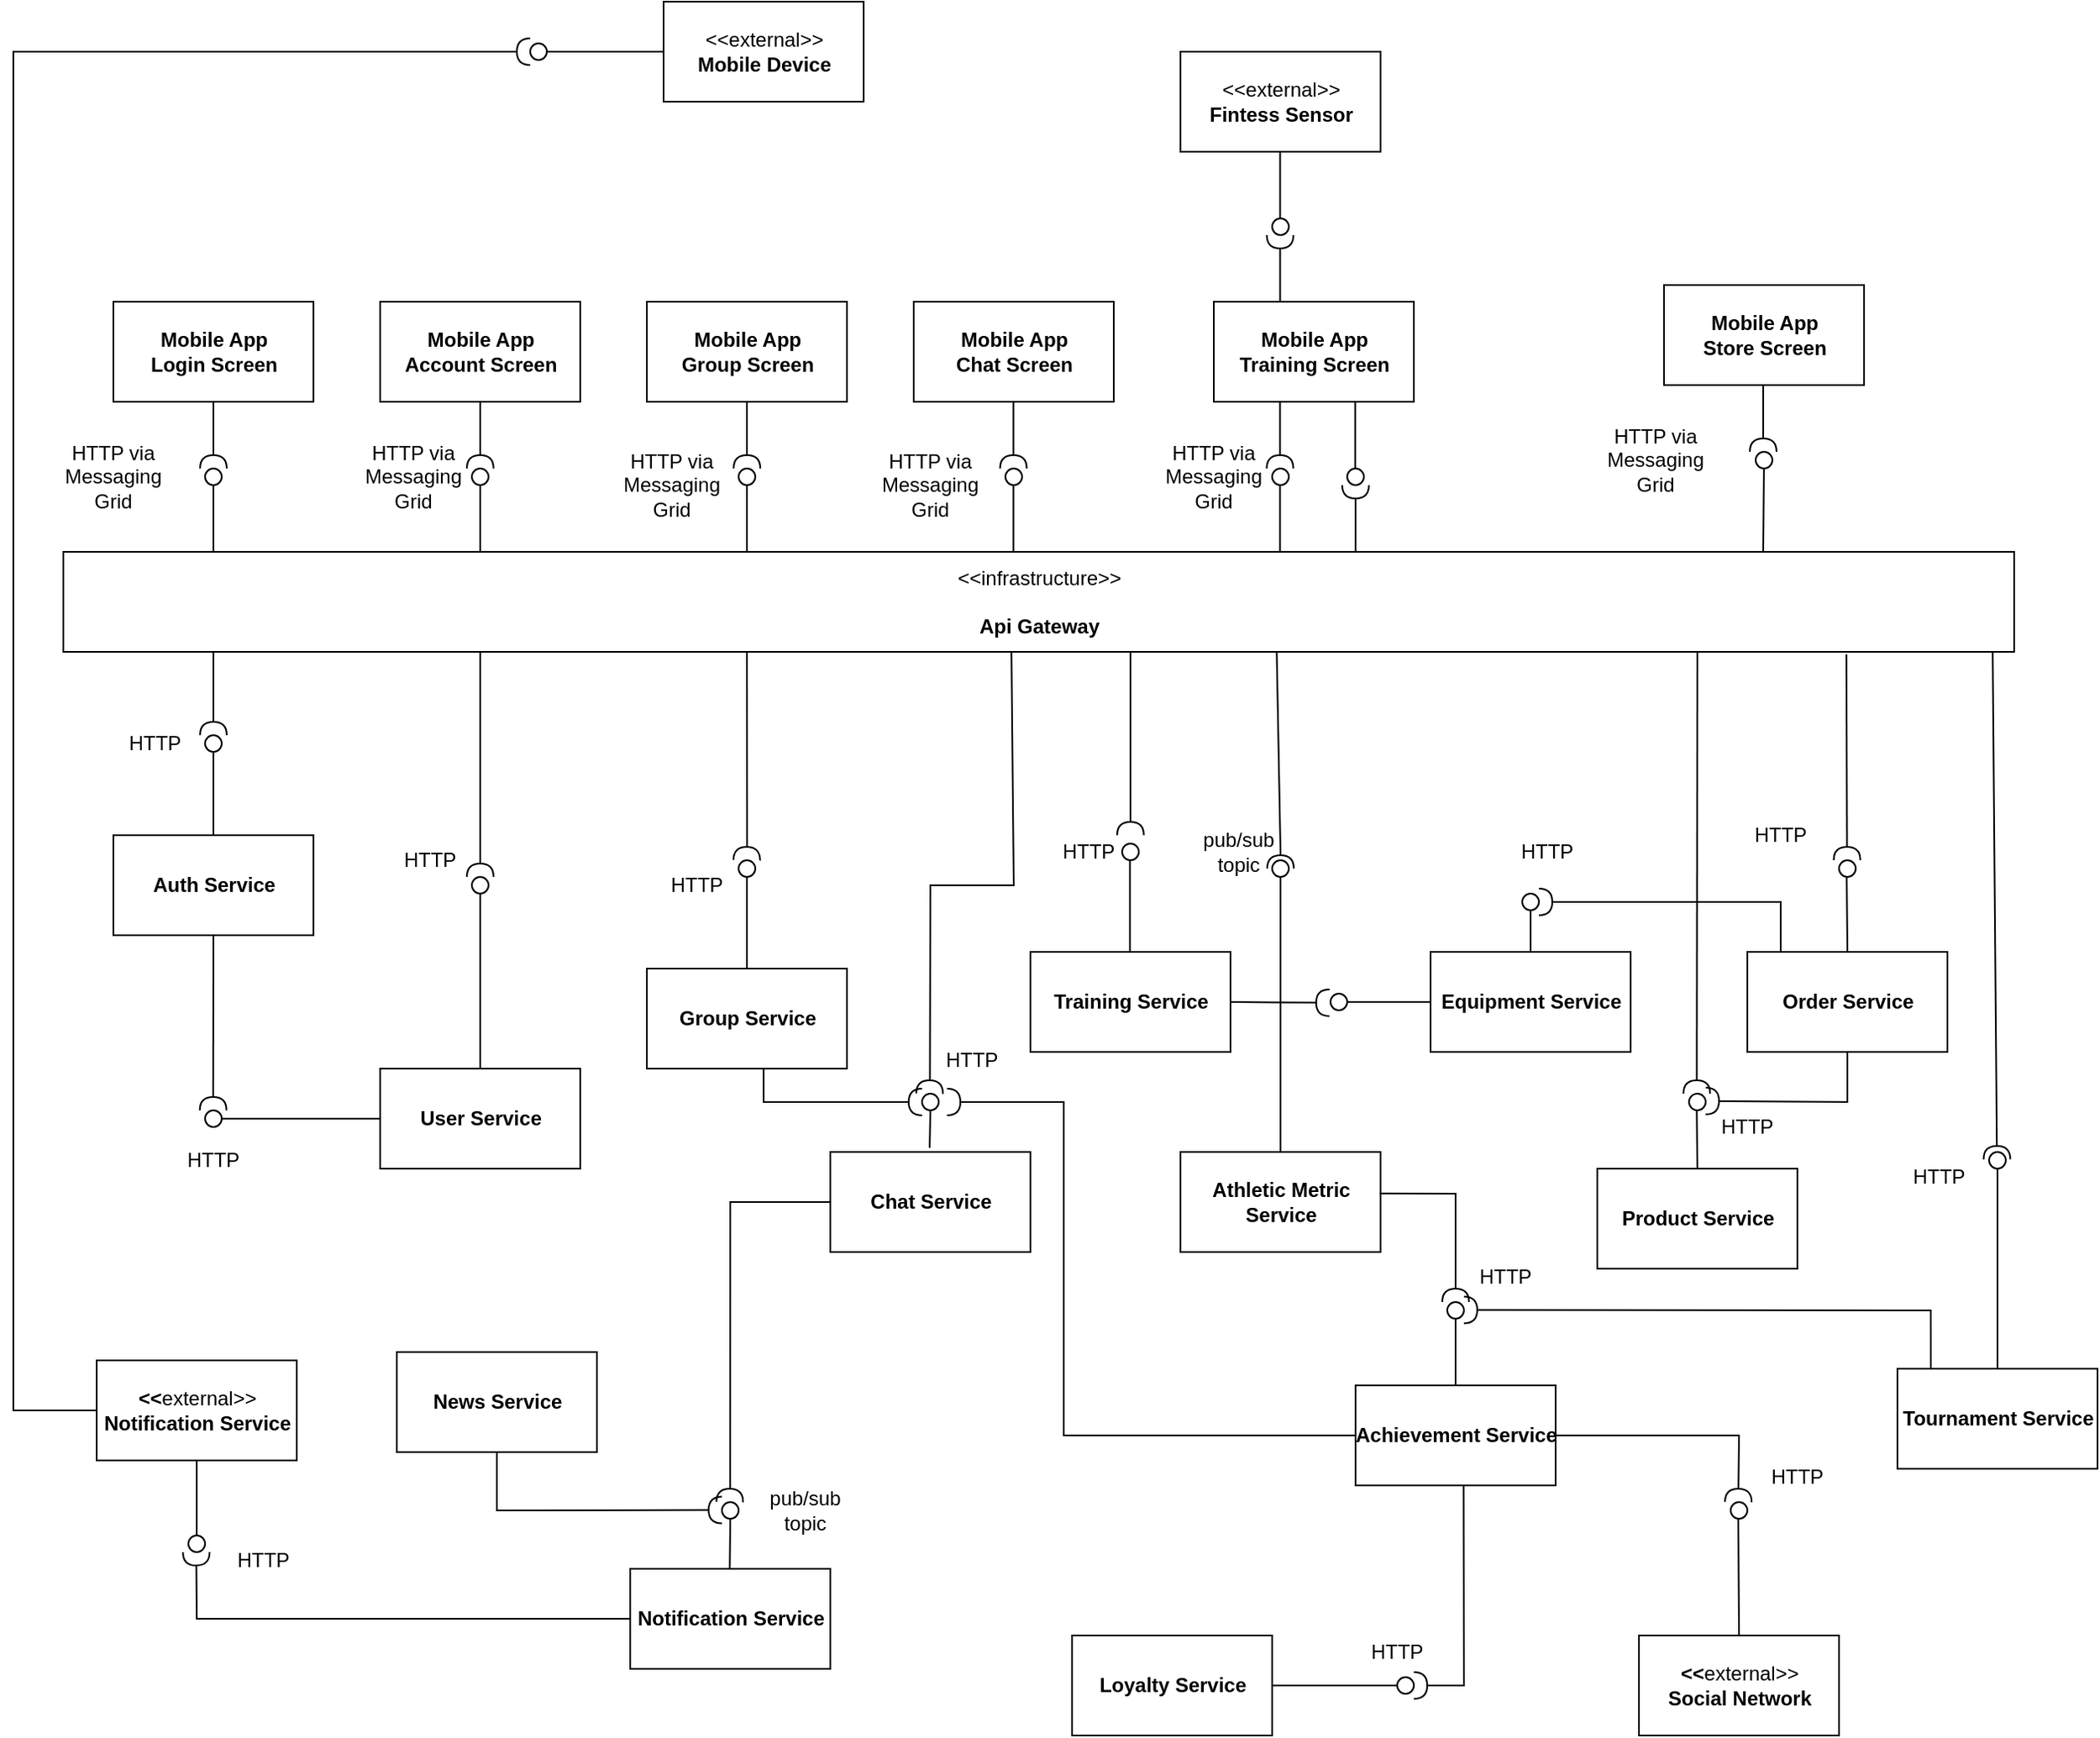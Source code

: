 <mxfile>
    <diagram id="Vc4hrVxda1witTbIOSDS" name="Page-1">
        <mxGraphModel dx="1500" dy="877" grid="1" gridSize="10" guides="1" tooltips="1" connect="1" arrows="1" fold="1" page="1" pageScale="1" pageWidth="1600" pageHeight="1200" math="0" shadow="0">
            <root>
                <mxCell id="0"/>
                <mxCell id="1" parent="0"/>
                <mxCell id="52" value="&lt;br&gt;&lt;b&gt;Mobile App&lt;br&gt;Login Screen&lt;br&gt;&lt;br&gt;&lt;/b&gt;" style="html=1;align=center;verticalAlign=middle;dashed=0;" parent="1" vertex="1">
                    <mxGeometry x="260" y="310" width="120" height="60" as="geometry"/>
                </mxCell>
                <mxCell id="53" value="&amp;lt;&amp;lt;infrastructure&amp;gt;&amp;gt;&lt;br&gt;&lt;br&gt;&lt;b&gt;Api Gateway&lt;/b&gt;" style="html=1;align=center;verticalAlign=middle;dashed=0;" parent="1" vertex="1">
                    <mxGeometry x="230" y="460" width="1170" height="60" as="geometry"/>
                </mxCell>
                <mxCell id="54" value="" style="rounded=0;orthogonalLoop=1;jettySize=auto;html=1;endArrow=none;endFill=0;sketch=0;sourcePerimeterSpacing=0;targetPerimeterSpacing=0;" parent="1" target="57" edge="1">
                    <mxGeometry relative="1" as="geometry">
                        <mxPoint x="320" y="460" as="sourcePoint"/>
                        <mxPoint x="350" y="410" as="targetPoint"/>
                    </mxGeometry>
                </mxCell>
                <mxCell id="55" value="" style="rounded=0;orthogonalLoop=1;jettySize=auto;html=1;endArrow=halfCircle;endFill=0;endSize=6;strokeWidth=1;sketch=0;exitX=0.5;exitY=1;exitDx=0;exitDy=0;" parent="1" source="52" target="57" edge="1">
                    <mxGeometry relative="1" as="geometry">
                        <mxPoint x="320" y="460" as="sourcePoint"/>
                        <mxPoint x="350" y="420" as="targetPoint"/>
                        <Array as="points"/>
                    </mxGeometry>
                </mxCell>
                <mxCell id="57" value="" style="ellipse;whiteSpace=wrap;html=1;align=center;aspect=fixed;resizable=0;points=[];outlineConnect=0;sketch=0;" parent="1" vertex="1">
                    <mxGeometry x="315" y="410" width="10" height="10" as="geometry"/>
                </mxCell>
                <mxCell id="59" value="&lt;b style=&quot;border-color: var(--border-color);&quot;&gt;Auth Service&lt;br style=&quot;border-color: var(--border-color);&quot;&gt;&lt;/b&gt;" style="html=1;align=center;verticalAlign=middle;dashed=0;" parent="1" vertex="1">
                    <mxGeometry x="260" y="630" width="120" height="60" as="geometry"/>
                </mxCell>
                <mxCell id="60" value="" style="ellipse;whiteSpace=wrap;html=1;align=center;aspect=fixed;resizable=0;points=[];outlineConnect=0;sketch=0;" parent="1" vertex="1">
                    <mxGeometry x="315" y="570" width="10" height="10" as="geometry"/>
                </mxCell>
                <mxCell id="61" value="" style="rounded=0;orthogonalLoop=1;jettySize=auto;html=1;endArrow=none;endFill=0;sketch=0;sourcePerimeterSpacing=0;targetPerimeterSpacing=0;exitX=0.5;exitY=0;exitDx=0;exitDy=0;" parent="1" source="59" target="60" edge="1">
                    <mxGeometry relative="1" as="geometry">
                        <mxPoint x="330" y="380.0" as="sourcePoint"/>
                        <mxPoint x="330" y="420" as="targetPoint"/>
                    </mxGeometry>
                </mxCell>
                <mxCell id="62" value="" style="rounded=0;orthogonalLoop=1;jettySize=auto;html=1;endArrow=halfCircle;endFill=0;endSize=6;strokeWidth=1;sketch=0;" parent="1" target="60" edge="1">
                    <mxGeometry relative="1" as="geometry">
                        <mxPoint x="320" y="520" as="sourcePoint"/>
                        <mxPoint x="320" y="590" as="targetPoint"/>
                        <Array as="points"/>
                    </mxGeometry>
                </mxCell>
                <mxCell id="64" value="&lt;b style=&quot;border-color: var(--border-color);&quot;&gt;User Service&lt;br style=&quot;border-color: var(--border-color);&quot;&gt;&lt;/b&gt;" style="html=1;align=center;verticalAlign=middle;dashed=0;" parent="1" vertex="1">
                    <mxGeometry x="420" y="770" width="120" height="60" as="geometry"/>
                </mxCell>
                <mxCell id="66" value="&lt;br&gt;&lt;b&gt;Mobile App&lt;br&gt;&lt;/b&gt;&lt;b style=&quot;border-color: var(--border-color);&quot;&gt;Account&lt;/b&gt;&lt;b&gt;&amp;nbsp;Screen&lt;br&gt;&lt;br&gt;&lt;/b&gt;" style="html=1;align=center;verticalAlign=middle;dashed=0;" parent="1" vertex="1">
                    <mxGeometry x="420" y="310" width="120" height="60" as="geometry"/>
                </mxCell>
                <mxCell id="67" value="" style="rounded=0;orthogonalLoop=1;jettySize=auto;html=1;endArrow=none;endFill=0;sketch=0;targetPerimeterSpacing=0;exitX=0.5;exitY=1;exitDx=0;exitDy=0;startArrow=none;" parent="1" source="68" edge="1">
                    <mxGeometry relative="1" as="geometry">
                        <mxPoint x="330" y="380.0" as="sourcePoint"/>
                        <mxPoint x="480" y="410" as="targetPoint"/>
                    </mxGeometry>
                </mxCell>
                <mxCell id="69" value="" style="rounded=0;orthogonalLoop=1;jettySize=auto;html=1;endArrow=none;endFill=0;sketch=0;sourcePerimeterSpacing=0;" parent="1" target="68" edge="1">
                    <mxGeometry relative="1" as="geometry">
                        <mxPoint x="480" y="460" as="sourcePoint"/>
                        <mxPoint x="480.0" y="410" as="targetPoint"/>
                    </mxGeometry>
                </mxCell>
                <mxCell id="68" value="" style="ellipse;whiteSpace=wrap;html=1;align=center;aspect=fixed;resizable=0;points=[];outlineConnect=0;sketch=0;" parent="1" vertex="1">
                    <mxGeometry x="475" y="410" width="10" height="10" as="geometry"/>
                </mxCell>
                <mxCell id="70" value="" style="rounded=0;orthogonalLoop=1;jettySize=auto;html=1;endArrow=halfCircle;endFill=0;endSize=6;strokeWidth=1;sketch=0;exitX=0.5;exitY=1;exitDx=0;exitDy=0;" parent="1" source="66" target="68" edge="1">
                    <mxGeometry relative="1" as="geometry">
                        <mxPoint x="480" y="460" as="sourcePoint"/>
                        <mxPoint x="330" y="430" as="targetPoint"/>
                        <Array as="points"/>
                    </mxGeometry>
                </mxCell>
                <mxCell id="76" value="" style="rounded=0;orthogonalLoop=1;jettySize=auto;html=1;endArrow=none;endFill=0;sketch=0;sourcePerimeterSpacing=0;targetPerimeterSpacing=0;exitX=0.5;exitY=0;exitDx=0;exitDy=0;" parent="1" source="64" target="77" edge="1">
                    <mxGeometry relative="1" as="geometry">
                        <mxPoint x="480" y="520" as="sourcePoint"/>
                        <mxPoint x="478" y="570" as="targetPoint"/>
                    </mxGeometry>
                </mxCell>
                <mxCell id="77" value="" style="ellipse;whiteSpace=wrap;html=1;align=center;aspect=fixed;resizable=0;points=[];outlineConnect=0;sketch=0;" parent="1" vertex="1">
                    <mxGeometry x="475" y="655" width="10" height="10" as="geometry"/>
                </mxCell>
                <mxCell id="78" value="" style="rounded=0;orthogonalLoop=1;jettySize=auto;html=1;endArrow=halfCircle;endFill=0;endSize=6;strokeWidth=1;sketch=0;" parent="1" target="77" edge="1">
                    <mxGeometry relative="1" as="geometry">
                        <mxPoint x="480" y="520" as="sourcePoint"/>
                        <mxPoint x="510" y="630" as="targetPoint"/>
                        <Array as="points">
                            <mxPoint x="480" y="520"/>
                        </Array>
                    </mxGeometry>
                </mxCell>
                <mxCell id="86" value="" style="rounded=0;orthogonalLoop=1;jettySize=auto;html=1;endArrow=none;endFill=0;sketch=0;sourcePerimeterSpacing=0;targetPerimeterSpacing=0;entryX=0;entryY=0.5;entryDx=0;entryDy=0;" parent="1" source="88" target="64" edge="1">
                    <mxGeometry relative="1" as="geometry">
                        <mxPoint x="330" y="532.28" as="sourcePoint"/>
                        <mxPoint x="300" y="800" as="targetPoint"/>
                        <Array as="points">
                            <mxPoint x="320" y="800"/>
                        </Array>
                    </mxGeometry>
                </mxCell>
                <mxCell id="88" value="" style="ellipse;whiteSpace=wrap;html=1;align=center;aspect=fixed;resizable=0;points=[];outlineConnect=0;sketch=0;" parent="1" vertex="1">
                    <mxGeometry x="315" y="795" width="10" height="10" as="geometry"/>
                </mxCell>
                <mxCell id="90" value="&lt;br&gt;&lt;b&gt;Mobile App&lt;br&gt;&lt;/b&gt;&lt;b style=&quot;border-color: var(--border-color);&quot;&gt;Group&lt;/b&gt;&lt;b&gt;&amp;nbsp;Screen&lt;br&gt;&lt;br&gt;&lt;/b&gt;" style="html=1;align=center;verticalAlign=middle;dashed=0;" parent="1" vertex="1">
                    <mxGeometry x="580" y="310" width="120" height="60" as="geometry"/>
                </mxCell>
                <mxCell id="91" value="" style="rounded=0;orthogonalLoop=1;jettySize=auto;html=1;endArrow=none;endFill=0;sketch=0;exitX=0.5;exitY=1;exitDx=0;exitDy=0;startArrow=none;" parent="1" source="92" edge="1">
                    <mxGeometry relative="1" as="geometry">
                        <mxPoint x="490" y="380" as="sourcePoint"/>
                        <mxPoint x="640" y="410" as="targetPoint"/>
                    </mxGeometry>
                </mxCell>
                <mxCell id="93" value="" style="rounded=0;orthogonalLoop=1;jettySize=auto;html=1;endArrow=none;endFill=0;sketch=0;sourcePerimeterSpacing=0;" parent="1" target="92" edge="1">
                    <mxGeometry relative="1" as="geometry">
                        <mxPoint x="640" y="460" as="sourcePoint"/>
                        <mxPoint x="640" y="410" as="targetPoint"/>
                    </mxGeometry>
                </mxCell>
                <mxCell id="92" value="" style="ellipse;whiteSpace=wrap;html=1;align=center;aspect=fixed;resizable=0;points=[];outlineConnect=0;sketch=0;" parent="1" vertex="1">
                    <mxGeometry x="635" y="410" width="10" height="10" as="geometry"/>
                </mxCell>
                <mxCell id="94" value="" style="rounded=0;orthogonalLoop=1;jettySize=auto;html=1;endArrow=halfCircle;endFill=0;endSize=6;strokeWidth=1;sketch=0;exitX=0.5;exitY=1;exitDx=0;exitDy=0;" parent="1" source="90" edge="1">
                    <mxGeometry relative="1" as="geometry">
                        <mxPoint x="639.71" y="460" as="sourcePoint"/>
                        <mxPoint x="640" y="410" as="targetPoint"/>
                        <Array as="points">
                            <mxPoint x="640" y="410"/>
                        </Array>
                    </mxGeometry>
                </mxCell>
                <mxCell id="96" value="&lt;b&gt;Group Service&lt;br&gt;&lt;/b&gt;" style="html=1;align=center;verticalAlign=middle;dashed=0;" parent="1" vertex="1">
                    <mxGeometry x="580" y="710" width="120" height="60" as="geometry"/>
                </mxCell>
                <mxCell id="97" value="" style="rounded=0;orthogonalLoop=1;jettySize=auto;html=1;endArrow=none;endFill=0;sketch=0;startArrow=none;entryX=0.5;entryY=0;entryDx=0;entryDy=0;" parent="1" source="98" target="96" edge="1">
                    <mxGeometry relative="1" as="geometry">
                        <mxPoint x="760" y="570" as="sourcePoint"/>
                        <mxPoint x="760" y="680" as="targetPoint"/>
                    </mxGeometry>
                </mxCell>
                <mxCell id="99" value="" style="rounded=0;orthogonalLoop=1;jettySize=auto;html=1;endArrow=halfCircle;endFill=0;endSize=6;strokeWidth=1;sketch=0;" parent="1" edge="1">
                    <mxGeometry relative="1" as="geometry">
                        <mxPoint x="640" y="520" as="sourcePoint"/>
                        <mxPoint x="639.86" y="645" as="targetPoint"/>
                        <Array as="points">
                            <mxPoint x="640.1" y="635"/>
                        </Array>
                    </mxGeometry>
                </mxCell>
                <mxCell id="107" value="" style="rounded=0;orthogonalLoop=1;jettySize=auto;html=1;endArrow=halfCircle;endFill=0;endSize=6;strokeWidth=1;sketch=0;exitX=0.5;exitY=1;exitDx=0;exitDy=0;" parent="1" source="59" edge="1">
                    <mxGeometry relative="1" as="geometry">
                        <mxPoint x="319.92" y="746.98" as="sourcePoint"/>
                        <mxPoint x="319.83" y="795" as="targetPoint"/>
                        <Array as="points"/>
                    </mxGeometry>
                </mxCell>
                <mxCell id="108" value="&lt;br&gt;&lt;b&gt;Mobile App&lt;br&gt;&lt;/b&gt;&lt;b style=&quot;border-color: var(--border-color);&quot;&gt;Chat&lt;/b&gt;&lt;b&gt;&amp;nbsp;Screen&lt;br&gt;&lt;br&gt;&lt;/b&gt;" style="html=1;align=center;verticalAlign=middle;dashed=0;" parent="1" vertex="1">
                    <mxGeometry x="740" y="310" width="120" height="60" as="geometry"/>
                </mxCell>
                <mxCell id="109" value="&lt;b&gt;Chat Service&lt;br&gt;&lt;/b&gt;" style="html=1;align=center;verticalAlign=middle;dashed=0;" parent="1" vertex="1">
                    <mxGeometry x="690" y="820" width="120" height="60" as="geometry"/>
                </mxCell>
                <mxCell id="110" value="&lt;br&gt;&lt;b&gt;Mobile App&lt;br&gt;&lt;/b&gt;&lt;b&gt;Training Screen&lt;br&gt;&lt;br&gt;&lt;/b&gt;" style="html=1;align=center;verticalAlign=middle;dashed=0;" parent="1" vertex="1">
                    <mxGeometry x="920" y="310" width="120" height="60" as="geometry"/>
                </mxCell>
                <mxCell id="111" value="&lt;b&gt;Training Service&lt;br&gt;&lt;/b&gt;" style="html=1;align=center;verticalAlign=middle;dashed=0;" parent="1" vertex="1">
                    <mxGeometry x="810" y="700" width="120" height="60" as="geometry"/>
                </mxCell>
                <mxCell id="112" value="&amp;lt;&amp;lt;external&amp;gt;&amp;gt;&lt;br&gt;&lt;b&gt;Fintess Sensor&lt;/b&gt;" style="html=1;align=center;verticalAlign=middle;dashed=0;" parent="1" vertex="1">
                    <mxGeometry x="900" y="160" width="120" height="60" as="geometry"/>
                </mxCell>
                <mxCell id="114" value="" style="rounded=0;orthogonalLoop=1;jettySize=auto;html=1;endArrow=halfCircle;endFill=0;endSize=6;strokeWidth=1;sketch=0;" parent="1" edge="1">
                    <mxGeometry relative="1" as="geometry">
                        <mxPoint x="959.76" y="310" as="sourcePoint"/>
                        <mxPoint x="959.76" y="270" as="targetPoint"/>
                        <Array as="points"/>
                    </mxGeometry>
                </mxCell>
                <mxCell id="115" value="" style="ellipse;whiteSpace=wrap;html=1;align=center;aspect=fixed;resizable=0;points=[];outlineConnect=0;sketch=0;" parent="1" vertex="1">
                    <mxGeometry x="955" y="260" width="10" height="10" as="geometry"/>
                </mxCell>
                <mxCell id="116" value="" style="rounded=0;orthogonalLoop=1;jettySize=auto;html=1;endArrow=none;endFill=0;sketch=0;sourcePerimeterSpacing=0;" parent="1" edge="1">
                    <mxGeometry relative="1" as="geometry">
                        <mxPoint x="959.76" y="260" as="sourcePoint"/>
                        <mxPoint x="959.76" y="220" as="targetPoint"/>
                    </mxGeometry>
                </mxCell>
                <mxCell id="118" value="&lt;b&gt;Athletic Metric &lt;br&gt;Service&lt;br&gt;&lt;/b&gt;" style="html=1;align=center;verticalAlign=middle;dashed=0;" parent="1" vertex="1">
                    <mxGeometry x="900" y="820" width="120" height="60" as="geometry"/>
                </mxCell>
                <mxCell id="120" value="" style="ellipse;whiteSpace=wrap;html=1;align=center;aspect=fixed;resizable=0;points=[];outlineConnect=0;sketch=0;" parent="1" vertex="1">
                    <mxGeometry x="795" y="410" width="10" height="10" as="geometry"/>
                </mxCell>
                <mxCell id="122" value="" style="rounded=0;orthogonalLoop=1;jettySize=auto;html=1;endArrow=none;endFill=0;sketch=0;sourcePerimeterSpacing=0;" parent="1" edge="1">
                    <mxGeometry relative="1" as="geometry">
                        <mxPoint x="799.8" y="460" as="sourcePoint"/>
                        <mxPoint x="799.8" y="420" as="targetPoint"/>
                    </mxGeometry>
                </mxCell>
                <mxCell id="124" value="" style="rounded=0;orthogonalLoop=1;jettySize=auto;html=1;endArrow=halfCircle;endFill=0;endSize=6;strokeWidth=1;sketch=0;exitX=0.5;exitY=1;exitDx=0;exitDy=0;" parent="1" edge="1">
                    <mxGeometry relative="1" as="geometry">
                        <mxPoint x="799.8" y="370" as="sourcePoint"/>
                        <mxPoint x="799.8" y="410" as="targetPoint"/>
                        <Array as="points">
                            <mxPoint x="799.8" y="410"/>
                        </Array>
                    </mxGeometry>
                </mxCell>
                <mxCell id="125" value="" style="rounded=0;orthogonalLoop=1;jettySize=auto;html=1;endArrow=none;endFill=0;sketch=0;sourcePerimeterSpacing=0;" parent="1" target="98" edge="1">
                    <mxGeometry relative="1" as="geometry">
                        <mxPoint x="640" y="650" as="sourcePoint"/>
                        <mxPoint x="760" y="680" as="targetPoint"/>
                    </mxGeometry>
                </mxCell>
                <mxCell id="98" value="" style="ellipse;whiteSpace=wrap;html=1;align=center;aspect=fixed;resizable=0;points=[];outlineConnect=0;sketch=0;" parent="1" vertex="1">
                    <mxGeometry x="635" y="645" width="10" height="10" as="geometry"/>
                </mxCell>
                <mxCell id="126" value="" style="rounded=0;orthogonalLoop=1;jettySize=auto;html=1;endArrow=halfCircle;endFill=0;endSize=6;strokeWidth=1;sketch=0;exitX=0.5;exitY=1;exitDx=0;exitDy=0;" parent="1" edge="1">
                    <mxGeometry relative="1" as="geometry">
                        <mxPoint x="959.71" y="370" as="sourcePoint"/>
                        <mxPoint x="959.71" y="410" as="targetPoint"/>
                        <Array as="points">
                            <mxPoint x="959.71" y="410"/>
                        </Array>
                    </mxGeometry>
                </mxCell>
                <mxCell id="127" value="" style="ellipse;whiteSpace=wrap;html=1;align=center;aspect=fixed;resizable=0;points=[];outlineConnect=0;sketch=0;" parent="1" vertex="1">
                    <mxGeometry x="955" y="410" width="10" height="10" as="geometry"/>
                </mxCell>
                <mxCell id="128" value="" style="rounded=0;orthogonalLoop=1;jettySize=auto;html=1;endArrow=none;endFill=0;sketch=0;sourcePerimeterSpacing=0;" parent="1" edge="1">
                    <mxGeometry relative="1" as="geometry">
                        <mxPoint x="959.71" y="460" as="sourcePoint"/>
                        <mxPoint x="959.71" y="420" as="targetPoint"/>
                    </mxGeometry>
                </mxCell>
                <mxCell id="129" value="" style="ellipse;whiteSpace=wrap;html=1;align=center;aspect=fixed;resizable=0;points=[];outlineConnect=0;sketch=0;" parent="1" vertex="1">
                    <mxGeometry x="865" y="635" width="10" height="10" as="geometry"/>
                </mxCell>
                <mxCell id="130" value="" style="rounded=0;orthogonalLoop=1;jettySize=auto;html=1;endArrow=none;endFill=0;sketch=0;startArrow=none;entryX=0.5;entryY=0;entryDx=0;entryDy=0;" parent="1" edge="1">
                    <mxGeometry relative="1" as="geometry">
                        <mxPoint x="869.71" y="645" as="sourcePoint"/>
                        <mxPoint x="869.71" y="700" as="targetPoint"/>
                    </mxGeometry>
                </mxCell>
                <mxCell id="133" value="" style="rounded=0;orthogonalLoop=1;jettySize=auto;html=1;endArrow=halfCircle;endFill=0;endSize=6;strokeWidth=1;sketch=0;" parent="1" edge="1">
                    <mxGeometry relative="1" as="geometry">
                        <mxPoint x="870" y="520" as="sourcePoint"/>
                        <mxPoint x="870" y="630" as="targetPoint"/>
                        <Array as="points">
                            <mxPoint x="870" y="570"/>
                        </Array>
                    </mxGeometry>
                </mxCell>
                <mxCell id="134" value="pub/sub topic" style="text;html=1;strokeColor=none;fillColor=none;align=center;verticalAlign=middle;whiteSpace=wrap;rounded=0;strokeWidth=10;" parent="1" vertex="1">
                    <mxGeometry x="905" y="625" width="60" height="30" as="geometry"/>
                </mxCell>
                <mxCell id="135" value="" style="rounded=0;orthogonalLoop=1;jettySize=auto;html=1;endArrow=halfCircle;endFill=0;endSize=6;strokeWidth=1;sketch=0;exitX=0.622;exitY=1.008;exitDx=0;exitDy=0;exitPerimeter=0;" parent="1" source="53" edge="1">
                    <mxGeometry relative="1" as="geometry">
                        <mxPoint x="969.71" y="520.0" as="sourcePoint"/>
                        <mxPoint x="960" y="650" as="targetPoint"/>
                        <Array as="points">
                            <mxPoint x="960" y="640"/>
                        </Array>
                    </mxGeometry>
                </mxCell>
                <mxCell id="138" value="" style="ellipse;whiteSpace=wrap;html=1;align=center;aspect=fixed;resizable=0;points=[];outlineConnect=0;sketch=0;" parent="1" vertex="1">
                    <mxGeometry x="955" y="645" width="10" height="10" as="geometry"/>
                </mxCell>
                <mxCell id="139" value="" style="rounded=0;orthogonalLoop=1;jettySize=auto;html=1;endArrow=none;endFill=0;sketch=0;startArrow=none;entryX=0.5;entryY=0;entryDx=0;entryDy=0;" parent="1" source="138" target="118" edge="1">
                    <mxGeometry relative="1" as="geometry">
                        <mxPoint x="969.71" y="655" as="sourcePoint"/>
                        <mxPoint x="969.71" y="710" as="targetPoint"/>
                    </mxGeometry>
                </mxCell>
                <mxCell id="140" value="&lt;b&gt;Achievement Service&lt;br&gt;&lt;/b&gt;" style="html=1;align=center;verticalAlign=middle;dashed=0;" parent="1" vertex="1">
                    <mxGeometry x="1005" y="960" width="120" height="60" as="geometry"/>
                </mxCell>
                <mxCell id="143" value="" style="ellipse;whiteSpace=wrap;html=1;align=center;aspect=fixed;resizable=0;points=[];outlineConnect=0;sketch=0;" parent="1" vertex="1">
                    <mxGeometry x="1060" y="910" width="10" height="10" as="geometry"/>
                </mxCell>
                <mxCell id="144" value="" style="ellipse;whiteSpace=wrap;html=1;align=center;aspect=fixed;resizable=0;points=[];outlineConnect=0;sketch=0;" parent="1" vertex="1">
                    <mxGeometry x="1000" y="410" width="10" height="10" as="geometry"/>
                </mxCell>
                <mxCell id="145" value="" style="rounded=0;orthogonalLoop=1;jettySize=auto;html=1;endArrow=none;endFill=0;sketch=0;sourcePerimeterSpacing=0;" parent="1" edge="1">
                    <mxGeometry relative="1" as="geometry">
                        <mxPoint x="1004.8" y="410" as="sourcePoint"/>
                        <mxPoint x="1004.8" y="370" as="targetPoint"/>
                    </mxGeometry>
                </mxCell>
                <mxCell id="146" value="" style="rounded=0;orthogonalLoop=1;jettySize=auto;html=1;endArrow=halfCircle;endFill=0;endSize=6;strokeWidth=1;sketch=0;" parent="1" edge="1">
                    <mxGeometry relative="1" as="geometry">
                        <mxPoint x="1005" y="460" as="sourcePoint"/>
                        <mxPoint x="1005" y="420" as="targetPoint"/>
                        <Array as="points">
                            <mxPoint x="1005.0" y="420"/>
                        </Array>
                    </mxGeometry>
                </mxCell>
                <mxCell id="148" value="&amp;lt;&amp;lt;external&amp;gt;&amp;gt;&lt;br&gt;&lt;b&gt;Mobile Device&lt;/b&gt;" style="html=1;align=center;verticalAlign=middle;dashed=0;" parent="1" vertex="1">
                    <mxGeometry x="590" y="130" width="120" height="60" as="geometry"/>
                </mxCell>
                <mxCell id="149" value="&lt;b&gt;Notification Service&lt;br&gt;&lt;/b&gt;" style="html=1;align=center;verticalAlign=middle;dashed=0;" parent="1" vertex="1">
                    <mxGeometry x="570" y="1070" width="120" height="60" as="geometry"/>
                </mxCell>
                <mxCell id="150" value="&lt;b&gt;&amp;lt;&amp;lt;&lt;/b&gt;external&amp;gt;&amp;gt;&lt;b&gt;&lt;br&gt;Notification Service&lt;br&gt;&lt;/b&gt;" style="html=1;align=center;verticalAlign=middle;dashed=0;" parent="1" vertex="1">
                    <mxGeometry x="250" y="945" width="120" height="60" as="geometry"/>
                </mxCell>
                <mxCell id="152" value="" style="rounded=0;orthogonalLoop=1;jettySize=auto;html=1;endArrow=none;endFill=0;sketch=0;startArrow=none;" parent="1" source="140" edge="1">
                    <mxGeometry relative="1" as="geometry">
                        <mxPoint x="1035" y="944" as="sourcePoint"/>
                        <mxPoint x="1065" y="920" as="targetPoint"/>
                        <Array as="points">
                            <mxPoint x="1065" y="940"/>
                        </Array>
                    </mxGeometry>
                </mxCell>
                <mxCell id="153" value="" style="rounded=0;orthogonalLoop=1;jettySize=auto;html=1;endArrow=halfCircle;endFill=0;endSize=6;strokeWidth=1;sketch=0;exitX=0.995;exitY=0.414;exitDx=0;exitDy=0;exitPerimeter=0;" parent="1" source="118" target="143" edge="1">
                    <mxGeometry relative="1" as="geometry">
                        <mxPoint x="1089.73" y="775.18" as="sourcePoint"/>
                        <mxPoint x="1060" y="900" as="targetPoint"/>
                        <Array as="points">
                            <mxPoint x="1065" y="845"/>
                        </Array>
                    </mxGeometry>
                </mxCell>
                <mxCell id="154" value="" style="ellipse;whiteSpace=wrap;html=1;align=center;aspect=fixed;resizable=0;points=[];outlineConnect=0;sketch=0;" parent="1" vertex="1">
                    <mxGeometry x="625" y="1030" width="10" height="10" as="geometry"/>
                </mxCell>
                <mxCell id="155" value="" style="rounded=0;orthogonalLoop=1;jettySize=auto;html=1;endArrow=none;endFill=0;sketch=0;startArrow=none;" parent="1" target="154" edge="1">
                    <mxGeometry relative="1" as="geometry">
                        <mxPoint x="629.68" y="1070" as="sourcePoint"/>
                        <mxPoint x="629.68" y="1030" as="targetPoint"/>
                    </mxGeometry>
                </mxCell>
                <mxCell id="156" value="" style="rounded=0;orthogonalLoop=1;jettySize=auto;html=1;endArrow=halfCircle;endFill=0;endSize=6;strokeWidth=1;sketch=0;exitX=0;exitY=0.5;exitDx=0;exitDy=0;" parent="1" source="140" edge="1">
                    <mxGeometry relative="1" as="geometry">
                        <mxPoint x="795" y="1034.57" as="sourcePoint"/>
                        <mxPoint x="760" y="790" as="targetPoint"/>
                        <Array as="points">
                            <mxPoint x="830" y="990"/>
                            <mxPoint x="830" y="790"/>
                        </Array>
                    </mxGeometry>
                </mxCell>
                <mxCell id="157" value="" style="rounded=0;orthogonalLoop=1;jettySize=auto;html=1;endArrow=halfCircle;endFill=0;endSize=6;strokeWidth=1;sketch=0;exitX=0;exitY=0.5;exitDx=0;exitDy=0;" parent="1" source="109" edge="1">
                    <mxGeometry relative="1" as="geometry">
                        <mxPoint x="629.66" y="905.18" as="sourcePoint"/>
                        <mxPoint x="629.66" y="1030" as="targetPoint"/>
                        <Array as="points">
                            <mxPoint x="630" y="850"/>
                            <mxPoint x="629.9" y="1020"/>
                        </Array>
                    </mxGeometry>
                </mxCell>
                <mxCell id="159" value="" style="ellipse;whiteSpace=wrap;html=1;align=center;aspect=fixed;resizable=0;points=[];outlineConnect=0;sketch=0;" parent="1" vertex="1">
                    <mxGeometry x="305" y="1050" width="10" height="10" as="geometry"/>
                </mxCell>
                <mxCell id="160" value="" style="rounded=0;orthogonalLoop=1;jettySize=auto;html=1;endArrow=none;endFill=0;sketch=0;sourcePerimeterSpacing=0;targetPerimeterSpacing=0;entryX=0.5;entryY=1;entryDx=0;entryDy=0;" parent="1" target="150" edge="1">
                    <mxGeometry relative="1" as="geometry">
                        <mxPoint x="310" y="1050" as="sourcePoint"/>
                        <mxPoint x="410" y="1050" as="targetPoint"/>
                        <Array as="points">
                            <mxPoint x="310" y="1050"/>
                        </Array>
                    </mxGeometry>
                </mxCell>
                <mxCell id="161" value="" style="rounded=0;orthogonalLoop=1;jettySize=auto;html=1;endArrow=halfCircle;endFill=0;endSize=6;strokeWidth=1;sketch=0;exitX=0;exitY=0.5;exitDx=0;exitDy=0;" parent="1" source="149" edge="1">
                    <mxGeometry relative="1" as="geometry">
                        <mxPoint x="310" y="1103" as="sourcePoint"/>
                        <mxPoint x="309.71" y="1060" as="targetPoint"/>
                        <Array as="points">
                            <mxPoint x="310" y="1100"/>
                        </Array>
                    </mxGeometry>
                </mxCell>
                <mxCell id="163" value="" style="ellipse;whiteSpace=wrap;html=1;align=center;aspect=fixed;resizable=0;points=[];outlineConnect=0;sketch=0;" parent="1" vertex="1">
                    <mxGeometry x="510" y="155" width="10" height="10" as="geometry"/>
                </mxCell>
                <mxCell id="164" value="" style="rounded=0;orthogonalLoop=1;jettySize=auto;html=1;endArrow=none;endFill=0;sketch=0;sourcePerimeterSpacing=0;exitX=0;exitY=0.5;exitDx=0;exitDy=0;" parent="1" source="148" target="163" edge="1">
                    <mxGeometry relative="1" as="geometry">
                        <mxPoint x="520" y="195" as="sourcePoint"/>
                        <mxPoint x="520" y="155" as="targetPoint"/>
                    </mxGeometry>
                </mxCell>
                <mxCell id="165" value="" style="rounded=0;orthogonalLoop=1;jettySize=auto;html=1;endArrow=halfCircle;endFill=0;endSize=6;strokeWidth=1;sketch=0;exitX=0;exitY=0.5;exitDx=0;exitDy=0;" parent="1" source="150" target="163" edge="1">
                    <mxGeometry relative="1" as="geometry">
                        <mxPoint x="200" y="980" as="sourcePoint"/>
                        <mxPoint x="450" y="155" as="targetPoint"/>
                        <Array as="points">
                            <mxPoint x="200" y="975"/>
                            <mxPoint x="200" y="160"/>
                        </Array>
                    </mxGeometry>
                </mxCell>
                <mxCell id="170" value="&lt;b&gt;Loyalty Service&lt;br&gt;&lt;/b&gt;" style="html=1;align=center;verticalAlign=middle;dashed=0;" parent="1" vertex="1">
                    <mxGeometry x="835" y="1110" width="120" height="60" as="geometry"/>
                </mxCell>
                <mxCell id="171" value="" style="rounded=0;orthogonalLoop=1;jettySize=auto;html=1;endArrow=halfCircle;endFill=0;endSize=6;strokeWidth=1;sketch=0;exitX=0.54;exitY=1.006;exitDx=0;exitDy=0;exitPerimeter=0;" parent="1" source="140" edge="1">
                    <mxGeometry relative="1" as="geometry">
                        <mxPoint x="1139.4" y="1065" as="sourcePoint"/>
                        <mxPoint x="1040" y="1140" as="targetPoint"/>
                        <Array as="points">
                            <mxPoint x="1070" y="1140"/>
                        </Array>
                    </mxGeometry>
                </mxCell>
                <mxCell id="172" value="" style="rounded=0;orthogonalLoop=1;jettySize=auto;html=1;endArrow=none;endFill=0;sketch=0;startArrow=none;exitX=1;exitY=0.5;exitDx=0;exitDy=0;" parent="1" source="170" edge="1">
                    <mxGeometry relative="1" as="geometry">
                        <mxPoint x="1040" y="1210" as="sourcePoint"/>
                        <mxPoint x="1030" y="1140" as="targetPoint"/>
                    </mxGeometry>
                </mxCell>
                <mxCell id="173" value="" style="ellipse;whiteSpace=wrap;html=1;align=center;aspect=fixed;resizable=0;points=[];outlineConnect=0;sketch=0;" parent="1" vertex="1">
                    <mxGeometry x="1030" y="1135" width="10" height="10" as="geometry"/>
                </mxCell>
                <mxCell id="175" value="&lt;b&gt;Equipment Service&lt;br&gt;&lt;/b&gt;" style="html=1;align=center;verticalAlign=middle;dashed=0;" parent="1" vertex="1">
                    <mxGeometry x="1050" y="700" width="120" height="60" as="geometry"/>
                </mxCell>
                <mxCell id="176" value="" style="ellipse;whiteSpace=wrap;html=1;align=center;aspect=fixed;resizable=0;points=[];outlineConnect=0;sketch=0;" parent="1" vertex="1">
                    <mxGeometry x="990" y="725" width="10" height="10" as="geometry"/>
                </mxCell>
                <mxCell id="177" value="" style="rounded=0;orthogonalLoop=1;jettySize=auto;html=1;endArrow=none;endFill=0;sketch=0;startArrow=none;" parent="1" source="176" target="175" edge="1">
                    <mxGeometry relative="1" as="geometry">
                        <mxPoint x="879.71" y="655" as="sourcePoint"/>
                        <mxPoint x="879.71" y="710" as="targetPoint"/>
                    </mxGeometry>
                </mxCell>
                <mxCell id="178" value="" style="rounded=0;orthogonalLoop=1;jettySize=auto;html=1;endArrow=halfCircle;endFill=0;endSize=6;strokeWidth=1;sketch=0;exitX=1;exitY=0.5;exitDx=0;exitDy=0;" parent="1" source="111" edge="1">
                    <mxGeometry relative="1" as="geometry">
                        <mxPoint x="989.56" y="770" as="sourcePoint"/>
                        <mxPoint x="989.39" y="730.48" as="targetPoint"/>
                        <Array as="points">
                            <mxPoint x="989.39" y="730.48"/>
                        </Array>
                    </mxGeometry>
                </mxCell>
                <mxCell id="179" value="&lt;b&gt;Product Service&lt;br&gt;&lt;/b&gt;" style="html=1;align=center;verticalAlign=middle;dashed=0;" parent="1" vertex="1">
                    <mxGeometry x="1150" y="830" width="120" height="60" as="geometry"/>
                </mxCell>
                <mxCell id="180" value="&lt;br&gt;&lt;b&gt;Mobile App&lt;br&gt;&lt;/b&gt;&lt;b&gt;Store Screen&lt;br&gt;&lt;br&gt;&lt;/b&gt;" style="html=1;align=center;verticalAlign=middle;dashed=0;" parent="1" vertex="1">
                    <mxGeometry x="1190" y="300" width="120" height="60" as="geometry"/>
                </mxCell>
                <mxCell id="181" value="&lt;b&gt;Order Service&lt;br&gt;&lt;/b&gt;" style="html=1;align=center;verticalAlign=middle;dashed=0;" parent="1" vertex="1">
                    <mxGeometry x="1240" y="700" width="120" height="60" as="geometry"/>
                </mxCell>
                <mxCell id="183" value="" style="ellipse;whiteSpace=wrap;html=1;align=center;aspect=fixed;resizable=0;points=[];outlineConnect=0;sketch=0;" parent="1" vertex="1">
                    <mxGeometry x="1245" y="400" width="10" height="10" as="geometry"/>
                </mxCell>
                <mxCell id="185" value="" style="rounded=0;orthogonalLoop=1;jettySize=auto;html=1;endArrow=none;endFill=0;sketch=0;sourcePerimeterSpacing=0;" parent="1" edge="1" target="183">
                    <mxGeometry relative="1" as="geometry">
                        <mxPoint x="1249.5" y="460" as="sourcePoint"/>
                        <mxPoint x="1249.5" y="420" as="targetPoint"/>
                    </mxGeometry>
                </mxCell>
                <mxCell id="187" value="" style="rounded=0;orthogonalLoop=1;jettySize=auto;html=1;endArrow=halfCircle;endFill=0;endSize=6;strokeWidth=1;sketch=0;exitX=0.5;exitY=1;exitDx=0;exitDy=0;" parent="1" edge="1">
                    <mxGeometry relative="1" as="geometry">
                        <mxPoint x="1249.5" y="360" as="sourcePoint"/>
                        <mxPoint x="1249.5" y="400" as="targetPoint"/>
                        <Array as="points">
                            <mxPoint x="1249.5" y="400"/>
                        </Array>
                    </mxGeometry>
                </mxCell>
                <mxCell id="188" value="" style="ellipse;whiteSpace=wrap;html=1;align=center;aspect=fixed;resizable=0;points=[];outlineConnect=0;sketch=0;" vertex="1" parent="1">
                    <mxGeometry x="1295" y="645" width="10" height="10" as="geometry"/>
                </mxCell>
                <mxCell id="189" value="" style="rounded=0;orthogonalLoop=1;jettySize=auto;html=1;endArrow=none;endFill=0;sketch=0;sourcePerimeterSpacing=0;exitX=0.5;exitY=0;exitDx=0;exitDy=0;" edge="1" parent="1" source="181">
                    <mxGeometry relative="1" as="geometry">
                        <mxPoint x="1299.58" y="695" as="sourcePoint"/>
                        <mxPoint x="1299.58" y="655" as="targetPoint"/>
                    </mxGeometry>
                </mxCell>
                <mxCell id="191" value="" style="rounded=0;orthogonalLoop=1;jettySize=auto;html=1;endArrow=halfCircle;endFill=0;endSize=6;strokeWidth=1;sketch=0;exitX=0.914;exitY=1.025;exitDx=0;exitDy=0;exitPerimeter=0;" edge="1" parent="1" source="53">
                    <mxGeometry relative="1" as="geometry">
                        <mxPoint x="1299.8" y="605" as="sourcePoint"/>
                        <mxPoint x="1299.8" y="645" as="targetPoint"/>
                        <Array as="points">
                            <mxPoint x="1299.8" y="645"/>
                        </Array>
                    </mxGeometry>
                </mxCell>
                <mxCell id="192" value="" style="rounded=0;orthogonalLoop=1;jettySize=auto;html=1;endArrow=halfCircle;endFill=0;endSize=6;strokeWidth=1;sketch=0;" edge="1" parent="1">
                    <mxGeometry relative="1" as="geometry">
                        <mxPoint x="1210" y="520" as="sourcePoint"/>
                        <mxPoint x="1209.66" y="785" as="targetPoint"/>
                        <Array as="points">
                            <mxPoint x="1209.66" y="785"/>
                        </Array>
                    </mxGeometry>
                </mxCell>
                <mxCell id="193" value="" style="ellipse;whiteSpace=wrap;html=1;align=center;aspect=fixed;resizable=0;points=[];outlineConnect=0;sketch=0;" vertex="1" parent="1">
                    <mxGeometry x="1205" y="785" width="10" height="10" as="geometry"/>
                </mxCell>
                <mxCell id="194" value="" style="rounded=0;orthogonalLoop=1;jettySize=auto;html=1;endArrow=none;endFill=0;sketch=0;sourcePerimeterSpacing=0;" edge="1" parent="1">
                    <mxGeometry relative="1" as="geometry">
                        <mxPoint x="1210" y="830" as="sourcePoint"/>
                        <mxPoint x="1209.66" y="795" as="targetPoint"/>
                    </mxGeometry>
                </mxCell>
                <mxCell id="195" value="" style="rounded=0;orthogonalLoop=1;jettySize=auto;html=1;endArrow=halfCircle;endFill=0;endSize=6;strokeWidth=1;sketch=0;exitX=0.5;exitY=1;exitDx=0;exitDy=0;" edge="1" parent="1" source="181">
                    <mxGeometry relative="1" as="geometry">
                        <mxPoint x="1310" y="790" as="sourcePoint"/>
                        <mxPoint x="1215" y="789.4" as="targetPoint"/>
                        <Array as="points">
                            <mxPoint x="1300" y="790"/>
                            <mxPoint x="1215.0" y="789.4"/>
                        </Array>
                    </mxGeometry>
                </mxCell>
                <mxCell id="196" value="" style="rounded=0;orthogonalLoop=1;jettySize=auto;html=1;endArrow=none;endFill=0;sketch=0;startArrow=none;entryX=0.5;entryY=0;entryDx=0;entryDy=0;" edge="1" parent="1" source="197" target="175">
                    <mxGeometry relative="1" as="geometry">
                        <mxPoint x="1110" y="670" as="sourcePoint"/>
                        <mxPoint x="1060" y="740" as="targetPoint"/>
                    </mxGeometry>
                </mxCell>
                <mxCell id="198" value="" style="rounded=0;orthogonalLoop=1;jettySize=auto;html=1;endArrow=none;endFill=0;sketch=0;startArrow=none;entryX=0.5;entryY=0;entryDx=0;entryDy=0;" edge="1" parent="1" target="197">
                    <mxGeometry relative="1" as="geometry">
                        <mxPoint x="1110" y="670" as="sourcePoint"/>
                        <mxPoint x="1110" y="700" as="targetPoint"/>
                    </mxGeometry>
                </mxCell>
                <mxCell id="197" value="" style="ellipse;whiteSpace=wrap;html=1;align=center;aspect=fixed;resizable=0;points=[];outlineConnect=0;sketch=0;" vertex="1" parent="1">
                    <mxGeometry x="1105" y="665" width="10" height="10" as="geometry"/>
                </mxCell>
                <mxCell id="199" value="" style="rounded=0;orthogonalLoop=1;jettySize=auto;html=1;endArrow=halfCircle;endFill=0;endSize=6;strokeWidth=1;sketch=0;" edge="1" parent="1">
                    <mxGeometry relative="1" as="geometry">
                        <mxPoint x="1260" y="700" as="sourcePoint"/>
                        <mxPoint x="1115.0" y="670" as="targetPoint"/>
                        <Array as="points">
                            <mxPoint x="1260" y="670"/>
                            <mxPoint x="1115" y="670"/>
                        </Array>
                    </mxGeometry>
                </mxCell>
                <mxCell id="200" value="&lt;b style=&quot;border-color: var(--border-color);&quot;&gt;News Service&lt;br style=&quot;border-color: var(--border-color);&quot;&gt;&lt;/b&gt;" style="html=1;align=center;verticalAlign=middle;dashed=0;" vertex="1" parent="1">
                    <mxGeometry x="430" y="940" width="120" height="60" as="geometry"/>
                </mxCell>
                <mxCell id="203" value="" style="rounded=0;orthogonalLoop=1;jettySize=auto;html=1;endArrow=halfCircle;endFill=0;endSize=6;strokeWidth=1;sketch=0;exitX=0.5;exitY=1;exitDx=0;exitDy=0;" edge="1" parent="1" source="200">
                    <mxGeometry relative="1" as="geometry">
                        <mxPoint x="495" y="1035.25" as="sourcePoint"/>
                        <mxPoint x="625.0" y="1034.75" as="targetPoint"/>
                        <Array as="points">
                            <mxPoint x="490" y="1035"/>
                        </Array>
                    </mxGeometry>
                </mxCell>
                <mxCell id="205" value="&lt;b&gt;Tournament Service&lt;br&gt;&lt;/b&gt;" style="html=1;align=center;verticalAlign=middle;dashed=0;" vertex="1" parent="1">
                    <mxGeometry x="1330" y="950" width="120" height="60" as="geometry"/>
                </mxCell>
                <mxCell id="208" value="" style="rounded=0;orthogonalLoop=1;jettySize=auto;html=1;endArrow=halfCircle;endFill=0;endSize=6;strokeWidth=1;sketch=0;exitX=0.989;exitY=1.008;exitDx=0;exitDy=0;exitPerimeter=0;" edge="1" parent="1" source="53">
                    <mxGeometry relative="1" as="geometry">
                        <mxPoint x="1390.1" y="700.0" as="sourcePoint"/>
                        <mxPoint x="1389.71" y="824.4" as="targetPoint"/>
                        <Array as="points">
                            <mxPoint x="1389.71" y="824.4"/>
                        </Array>
                    </mxGeometry>
                </mxCell>
                <mxCell id="209" value="" style="ellipse;whiteSpace=wrap;html=1;align=center;aspect=fixed;resizable=0;points=[];outlineConnect=0;sketch=0;" vertex="1" parent="1">
                    <mxGeometry x="1385" y="820" width="10" height="10" as="geometry"/>
                </mxCell>
                <mxCell id="210" value="" style="rounded=0;orthogonalLoop=1;jettySize=auto;html=1;endArrow=none;endFill=0;sketch=0;sourcePerimeterSpacing=0;" edge="1" parent="1" source="205" target="209">
                    <mxGeometry relative="1" as="geometry">
                        <mxPoint x="1310" y="710" as="sourcePoint"/>
                        <mxPoint x="1309.58" y="665" as="targetPoint"/>
                    </mxGeometry>
                </mxCell>
                <mxCell id="212" value="" style="rounded=0;orthogonalLoop=1;jettySize=auto;html=1;endArrow=halfCircle;endFill=0;endSize=6;strokeWidth=1;sketch=0;exitX=0.167;exitY=0;exitDx=0;exitDy=0;exitPerimeter=0;" edge="1" parent="1" source="205">
                    <mxGeometry relative="1" as="geometry">
                        <mxPoint x="1240" y="914.93" as="sourcePoint"/>
                        <mxPoint x="1070.0" y="914.71" as="targetPoint"/>
                        <Array as="points">
                            <mxPoint x="1350" y="915"/>
                            <mxPoint x="1070" y="914.71"/>
                        </Array>
                    </mxGeometry>
                </mxCell>
                <mxCell id="215" value="" style="rounded=0;orthogonalLoop=1;jettySize=auto;html=1;endArrow=halfCircle;endFill=0;endSize=6;strokeWidth=1;sketch=0;exitX=0.583;exitY=1.003;exitDx=0;exitDy=0;exitPerimeter=0;" edge="1" parent="1" source="96" target="216">
                    <mxGeometry relative="1" as="geometry">
                        <mxPoint x="730" y="740" as="sourcePoint"/>
                        <mxPoint x="730.0" y="745" as="targetPoint"/>
                        <Array as="points">
                            <mxPoint x="650" y="790"/>
                        </Array>
                    </mxGeometry>
                </mxCell>
                <mxCell id="216" value="" style="ellipse;whiteSpace=wrap;html=1;align=center;aspect=fixed;resizable=0;points=[];outlineConnect=0;sketch=0;" vertex="1" parent="1">
                    <mxGeometry x="745" y="785" width="10" height="10" as="geometry"/>
                </mxCell>
                <mxCell id="217" value="" style="rounded=0;orthogonalLoop=1;jettySize=auto;html=1;endArrow=none;endFill=0;sketch=0;startArrow=none;entryX=0.5;entryY=0;entryDx=0;entryDy=0;" edge="1" parent="1" source="216">
                    <mxGeometry relative="1" as="geometry">
                        <mxPoint x="749.58" y="762.5" as="sourcePoint"/>
                        <mxPoint x="749.58" y="817.5" as="targetPoint"/>
                    </mxGeometry>
                </mxCell>
                <mxCell id="219" value="" style="rounded=0;orthogonalLoop=1;jettySize=auto;html=1;endArrow=halfCircle;endFill=0;endSize=6;strokeWidth=1;sketch=0;exitX=0.486;exitY=1.006;exitDx=0;exitDy=0;exitPerimeter=0;" edge="1" parent="1" source="53">
                    <mxGeometry relative="1" as="geometry">
                        <mxPoint x="749.64" y="660" as="sourcePoint"/>
                        <mxPoint x="749.5" y="785" as="targetPoint"/>
                        <Array as="points">
                            <mxPoint x="800" y="660"/>
                            <mxPoint x="750" y="660"/>
                            <mxPoint x="749.74" y="775"/>
                        </Array>
                    </mxGeometry>
                </mxCell>
                <mxCell id="220" value="&lt;b&gt;&amp;lt;&amp;lt;&lt;/b&gt;external&amp;gt;&amp;gt;&lt;b&gt;&lt;br&gt;Social Network&lt;br&gt;&lt;/b&gt;" style="html=1;align=center;verticalAlign=middle;dashed=0;" vertex="1" parent="1">
                    <mxGeometry x="1175" y="1110" width="120" height="60" as="geometry"/>
                </mxCell>
                <mxCell id="221" value="" style="ellipse;whiteSpace=wrap;html=1;align=center;aspect=fixed;resizable=0;points=[];outlineConnect=0;sketch=0;" vertex="1" parent="1">
                    <mxGeometry x="1230" y="1030" width="10" height="10" as="geometry"/>
                </mxCell>
                <mxCell id="222" value="" style="rounded=0;orthogonalLoop=1;jettySize=auto;html=1;endArrow=none;endFill=0;sketch=0;sourcePerimeterSpacing=0;" edge="1" parent="1">
                    <mxGeometry relative="1" as="geometry">
                        <mxPoint x="1235" y="1110" as="sourcePoint"/>
                        <mxPoint x="1234.57" y="1040" as="targetPoint"/>
                    </mxGeometry>
                </mxCell>
                <mxCell id="223" value="" style="rounded=0;orthogonalLoop=1;jettySize=auto;html=1;endArrow=halfCircle;endFill=0;endSize=6;strokeWidth=1;sketch=0;exitX=1;exitY=0.5;exitDx=0;exitDy=0;" edge="1" parent="1" source="140">
                    <mxGeometry relative="1" as="geometry">
                        <mxPoint x="1234.96" y="905.6" as="sourcePoint"/>
                        <mxPoint x="1234.57" y="1030" as="targetPoint"/>
                        <Array as="points">
                            <mxPoint x="1235" y="990"/>
                            <mxPoint x="1234.57" y="1030"/>
                        </Array>
                    </mxGeometry>
                </mxCell>
                <mxCell id="224" value="HTTP via&lt;br&gt;Messaging Grid" style="text;html=1;strokeColor=none;fillColor=none;align=center;verticalAlign=middle;whiteSpace=wrap;rounded=0;strokeWidth=10;" vertex="1" parent="1">
                    <mxGeometry x="230" y="400" width="60" height="30" as="geometry"/>
                </mxCell>
                <mxCell id="225" value="HTTP via&lt;br&gt;Messaging Grid" style="text;html=1;strokeColor=none;fillColor=none;align=center;verticalAlign=middle;whiteSpace=wrap;rounded=0;strokeWidth=10;" vertex="1" parent="1">
                    <mxGeometry x="410" y="400" width="60" height="30" as="geometry"/>
                </mxCell>
                <mxCell id="226" value="HTTP via&lt;br&gt;Messaging Grid" style="text;html=1;strokeColor=none;fillColor=none;align=center;verticalAlign=middle;whiteSpace=wrap;rounded=0;strokeWidth=10;" vertex="1" parent="1">
                    <mxGeometry x="565" y="410" width="60" height="20" as="geometry"/>
                </mxCell>
                <mxCell id="227" value="HTTP via&lt;br&gt;Messaging Grid" style="text;html=1;strokeColor=none;fillColor=none;align=center;verticalAlign=middle;whiteSpace=wrap;rounded=0;strokeWidth=10;" vertex="1" parent="1">
                    <mxGeometry x="720" y="405" width="60" height="30" as="geometry"/>
                </mxCell>
                <mxCell id="228" value="HTTP via&lt;br&gt;Messaging Grid" style="text;html=1;strokeColor=none;fillColor=none;align=center;verticalAlign=middle;whiteSpace=wrap;rounded=0;strokeWidth=10;" vertex="1" parent="1">
                    <mxGeometry x="890" y="400" width="60" height="30" as="geometry"/>
                </mxCell>
                <mxCell id="229" value="HTTP via&lt;br&gt;Messaging Grid" style="text;html=1;strokeColor=none;fillColor=none;align=center;verticalAlign=middle;whiteSpace=wrap;rounded=0;strokeWidth=10;" vertex="1" parent="1">
                    <mxGeometry x="1155" y="390" width="60" height="30" as="geometry"/>
                </mxCell>
                <mxCell id="236" value="HTTP" style="text;html=1;strokeColor=none;fillColor=none;align=center;verticalAlign=middle;whiteSpace=wrap;rounded=0;strokeWidth=10;" vertex="1" parent="1">
                    <mxGeometry x="255" y="560" width="60" height="30" as="geometry"/>
                </mxCell>
                <mxCell id="237" value="HTTP" style="text;html=1;strokeColor=none;fillColor=none;align=center;verticalAlign=middle;whiteSpace=wrap;rounded=0;strokeWidth=10;" vertex="1" parent="1">
                    <mxGeometry x="290" y="810" width="60" height="30" as="geometry"/>
                </mxCell>
                <mxCell id="238" value="HTTP" style="text;html=1;strokeColor=none;fillColor=none;align=center;verticalAlign=middle;whiteSpace=wrap;rounded=0;strokeWidth=10;" vertex="1" parent="1">
                    <mxGeometry x="420" y="630" width="60" height="30" as="geometry"/>
                </mxCell>
                <mxCell id="239" value="HTTP" style="text;html=1;strokeColor=none;fillColor=none;align=center;verticalAlign=middle;whiteSpace=wrap;rounded=0;strokeWidth=10;" vertex="1" parent="1">
                    <mxGeometry x="580" y="645" width="60" height="30" as="geometry"/>
                </mxCell>
                <mxCell id="240" value="HTTP" style="text;html=1;strokeColor=none;fillColor=none;align=center;verticalAlign=middle;whiteSpace=wrap;rounded=0;strokeWidth=10;" vertex="1" parent="1">
                    <mxGeometry x="745" y="750" width="60" height="30" as="geometry"/>
                </mxCell>
                <mxCell id="241" value="HTTP" style="text;html=1;strokeColor=none;fillColor=none;align=center;verticalAlign=middle;whiteSpace=wrap;rounded=0;strokeWidth=10;" vertex="1" parent="1">
                    <mxGeometry x="815" y="625" width="60" height="30" as="geometry"/>
                </mxCell>
                <mxCell id="242" value="HTTP" style="text;html=1;strokeColor=none;fillColor=none;align=center;verticalAlign=middle;whiteSpace=wrap;rounded=0;strokeWidth=10;" vertex="1" parent="1">
                    <mxGeometry x="1090" y="625" width="60" height="30" as="geometry"/>
                </mxCell>
                <mxCell id="243" value="HTTP" style="text;html=1;strokeColor=none;fillColor=none;align=center;verticalAlign=middle;whiteSpace=wrap;rounded=0;strokeWidth=10;" vertex="1" parent="1">
                    <mxGeometry x="1230" y="615" width="60" height="30" as="geometry"/>
                </mxCell>
                <mxCell id="244" value="HTTP" style="text;html=1;strokeColor=none;fillColor=none;align=center;verticalAlign=middle;whiteSpace=wrap;rounded=0;strokeWidth=10;" vertex="1" parent="1">
                    <mxGeometry x="1210" y="790" width="60" height="30" as="geometry"/>
                </mxCell>
                <mxCell id="245" value="HTTP" style="text;html=1;strokeColor=none;fillColor=none;align=center;verticalAlign=middle;whiteSpace=wrap;rounded=0;strokeWidth=10;" vertex="1" parent="1">
                    <mxGeometry x="1065" y="880" width="60" height="30" as="geometry"/>
                </mxCell>
                <mxCell id="246" value="HTTP" style="text;html=1;strokeColor=none;fillColor=none;align=center;verticalAlign=middle;whiteSpace=wrap;rounded=0;strokeWidth=10;" vertex="1" parent="1">
                    <mxGeometry x="1240" y="1000" width="60" height="30" as="geometry"/>
                </mxCell>
                <mxCell id="247" value="HTTP" style="text;html=1;strokeColor=none;fillColor=none;align=center;verticalAlign=middle;whiteSpace=wrap;rounded=0;strokeWidth=10;" vertex="1" parent="1">
                    <mxGeometry x="1000" y="1105" width="60" height="30" as="geometry"/>
                </mxCell>
                <mxCell id="248" value="HTTP" style="text;html=1;strokeColor=none;fillColor=none;align=center;verticalAlign=middle;whiteSpace=wrap;rounded=0;strokeWidth=10;" vertex="1" parent="1">
                    <mxGeometry x="1325" y="820" width="60" height="30" as="geometry"/>
                </mxCell>
                <mxCell id="250" value="HTTP" style="text;html=1;strokeColor=none;fillColor=none;align=center;verticalAlign=middle;whiteSpace=wrap;rounded=0;strokeWidth=10;" vertex="1" parent="1">
                    <mxGeometry x="320" y="1050" width="60" height="30" as="geometry"/>
                </mxCell>
                <mxCell id="251" value="pub/sub topic" style="text;html=1;strokeColor=none;fillColor=none;align=center;verticalAlign=middle;whiteSpace=wrap;rounded=0;strokeWidth=10;" vertex="1" parent="1">
                    <mxGeometry x="645" y="1020" width="60" height="30" as="geometry"/>
                </mxCell>
            </root>
        </mxGraphModel>
    </diagram>
</mxfile>